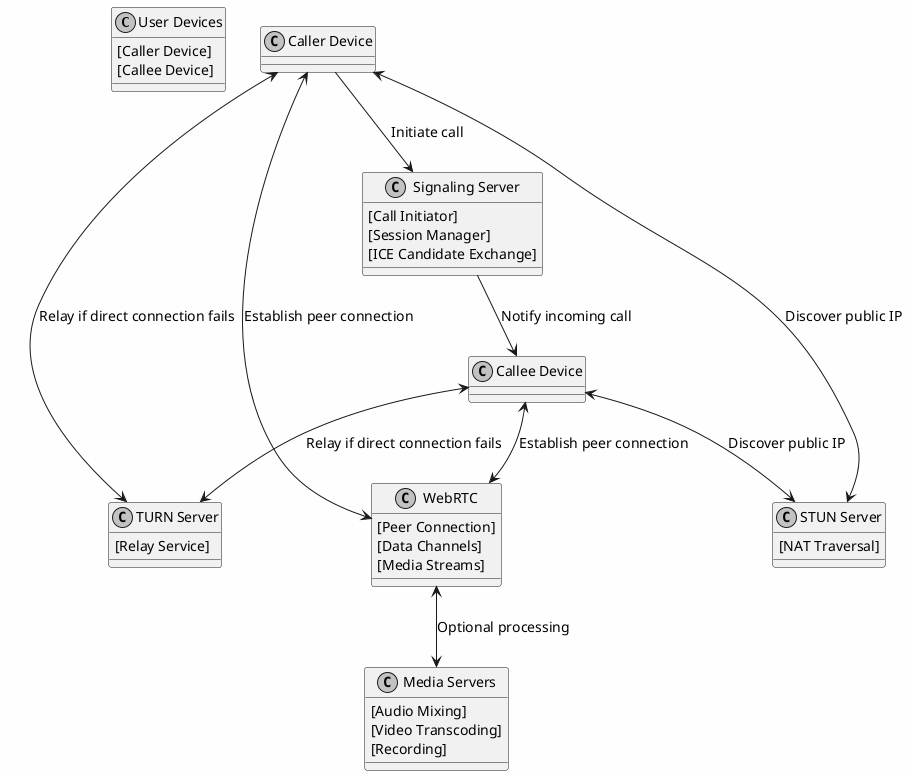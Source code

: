 @startuml Telegram_Voice_Video_Call_Architecture
!define RECTANGLE class

skinparam backgroundColor #FEFEFE
skinparam handwritten false
skinparam monochrome true
skinparam packageStyle rectangle
skinparam defaultFontName Arial
skinparam defaultFontSize 14

RECTANGLE "User Devices" {
    [Caller Device]
    [Callee Device]
}

RECTANGLE "Signaling Server" {
    [Call Initiator]
    [Session Manager]
    [ICE Candidate Exchange]
}

RECTANGLE "TURN Server" {
    [Relay Service]
}

RECTANGLE "STUN Server" {
    [NAT Traversal]
}

RECTANGLE "Media Servers" {
    [Audio Mixing]
    [Video Transcoding]
    [Recording]
}

RECTANGLE "WebRTC" {
    [Peer Connection]
    [Data Channels]
    [Media Streams]
}

"Caller Device" --> "Signaling Server" : Initiate call
"Signaling Server" --> "Callee Device" : Notify incoming call
"Caller Device" <--> "STUN Server" : Discover public IP
"Callee Device" <--> "STUN Server" : Discover public IP
"Caller Device" <--> "TURN Server" : Relay if direct connection fails
"Callee Device" <--> "TURN Server" : Relay if direct connection fails
"Caller Device" <--> "WebRTC" : Establish peer connection
"Callee Device" <--> "WebRTC" : Establish peer connection
"WebRTC" <--> "Media Servers" : Optional processing

@enduml
